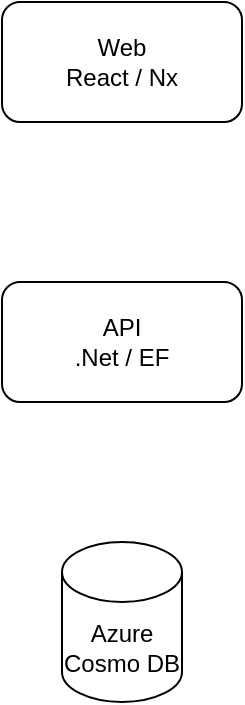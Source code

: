 <mxfile version="15.0.6" type="github">
  <diagram id="_euQ7IaBgQ6lgoaX-VvD" name="Page-1">
    <mxGraphModel dx="1422" dy="802" grid="1" gridSize="10" guides="1" tooltips="1" connect="1" arrows="1" fold="1" page="1" pageScale="1" pageWidth="827" pageHeight="1169" math="0" shadow="0">
      <root>
        <mxCell id="0" />
        <mxCell id="1" parent="0" />
        <mxCell id="QPqb5R0QU80qAeMzz2wO-2" value="Azure&lt;br&gt;Cosmo DB" style="shape=cylinder3;whiteSpace=wrap;html=1;boundedLbl=1;backgroundOutline=1;size=15;" parent="1" vertex="1">
          <mxGeometry x="384" y="505" width="60" height="80" as="geometry" />
        </mxCell>
        <mxCell id="QPqb5R0QU80qAeMzz2wO-4" value="API&lt;br&gt;.Net / EF" style="rounded=1;whiteSpace=wrap;html=1;" parent="1" vertex="1">
          <mxGeometry x="354" y="375" width="120" height="60" as="geometry" />
        </mxCell>
        <mxCell id="QPqb5R0QU80qAeMzz2wO-5" value="Web&lt;br&gt;React / Nx" style="rounded=1;whiteSpace=wrap;html=1;" parent="1" vertex="1">
          <mxGeometry x="354" y="235" width="120" height="60" as="geometry" />
        </mxCell>
      </root>
    </mxGraphModel>
  </diagram>
</mxfile>
